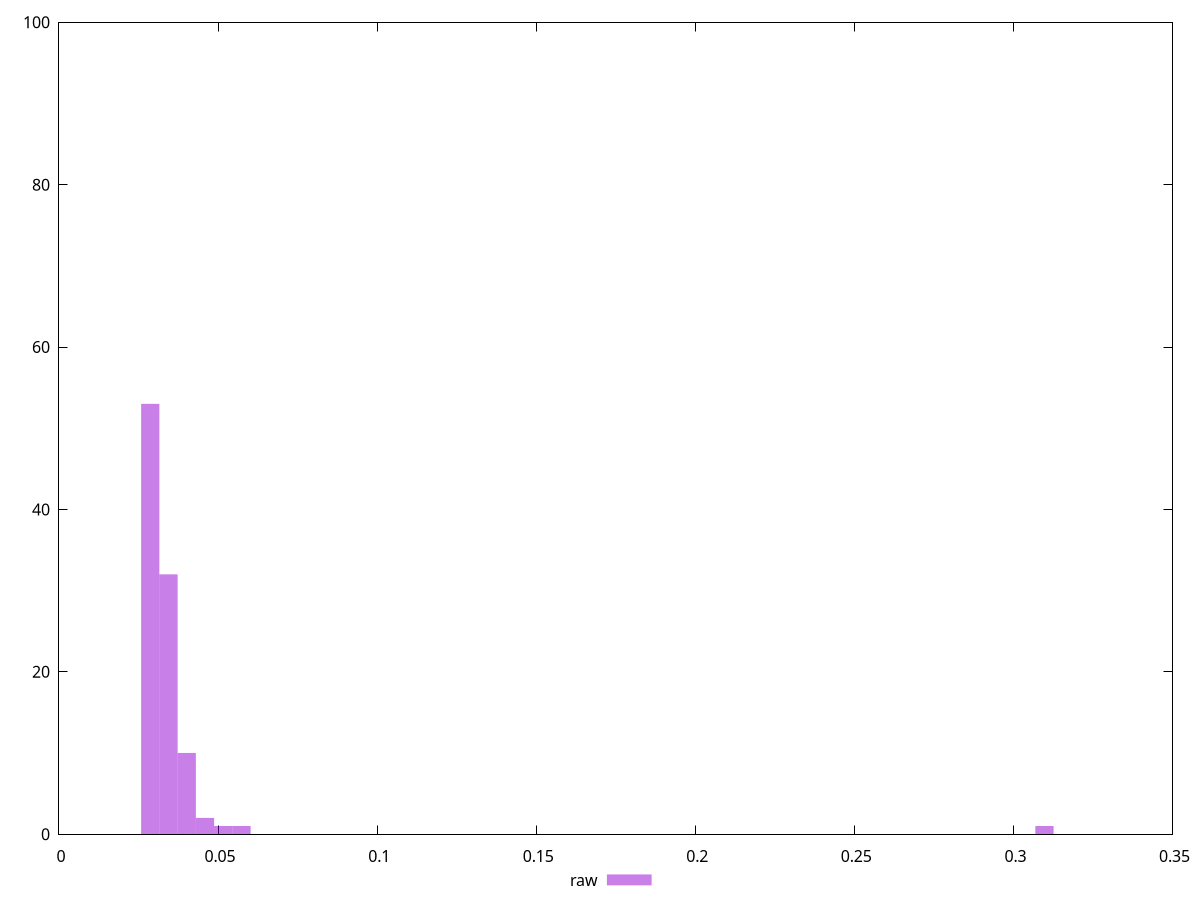 reset
set terminal svg size 640, 490 enhanced background rgb 'white'
set output "reprap/network-rtt/samples/empty/raw/histogram.svg"

$raw <<EOF
0.3097550039820213 1
0.04588963021955871 2
0.028681018887224196 53
0.03441722266466903 32
0.05736203777444839 1
0.04015342644211387 10
0.05162583399700355 1
EOF

set key outside below
set boxwidth 0.005736203777444839
set yrange [0:100]
set style fill transparent solid 0.5 noborder

plot \
  $raw title "raw" with boxes, \


reset